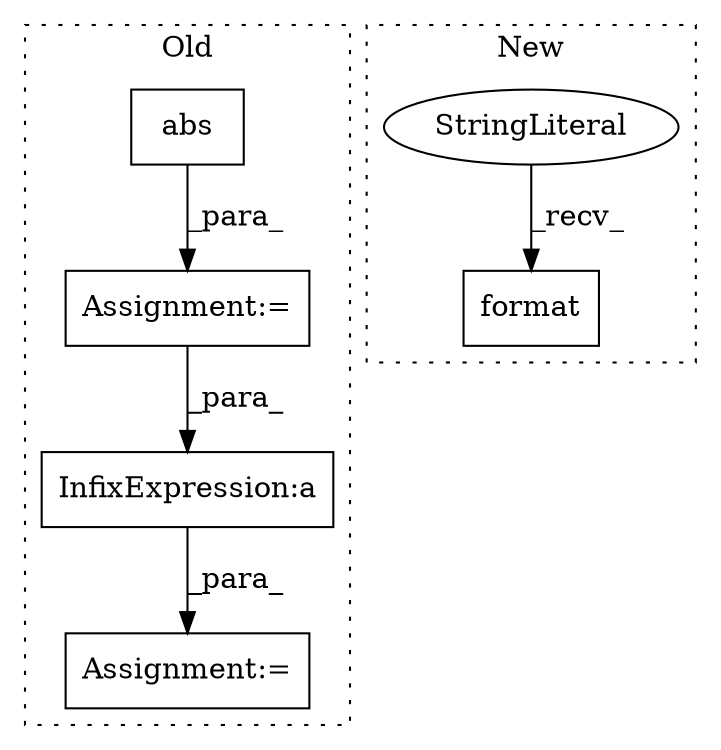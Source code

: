digraph G {
subgraph cluster0 {
1 [label="abs" a="32" s="2455,2532" l="4,1" shape="box"];
4 [label="Assignment:=" a="7" s="2642" l="1" shape="box"];
5 [label="Assignment:=" a="7" s="2438" l="1" shape="box"];
6 [label="InfixExpression:a" a="27" s="2672" l="3" shape="box"];
label = "Old";
style="dotted";
}
subgraph cluster1 {
2 [label="format" a="32" s="2920,2940" l="7,1" shape="box"];
3 [label="StringLiteral" a="45" s="2912" l="7" shape="ellipse"];
label = "New";
style="dotted";
}
1 -> 5 [label="_para_"];
3 -> 2 [label="_recv_"];
5 -> 6 [label="_para_"];
6 -> 4 [label="_para_"];
}